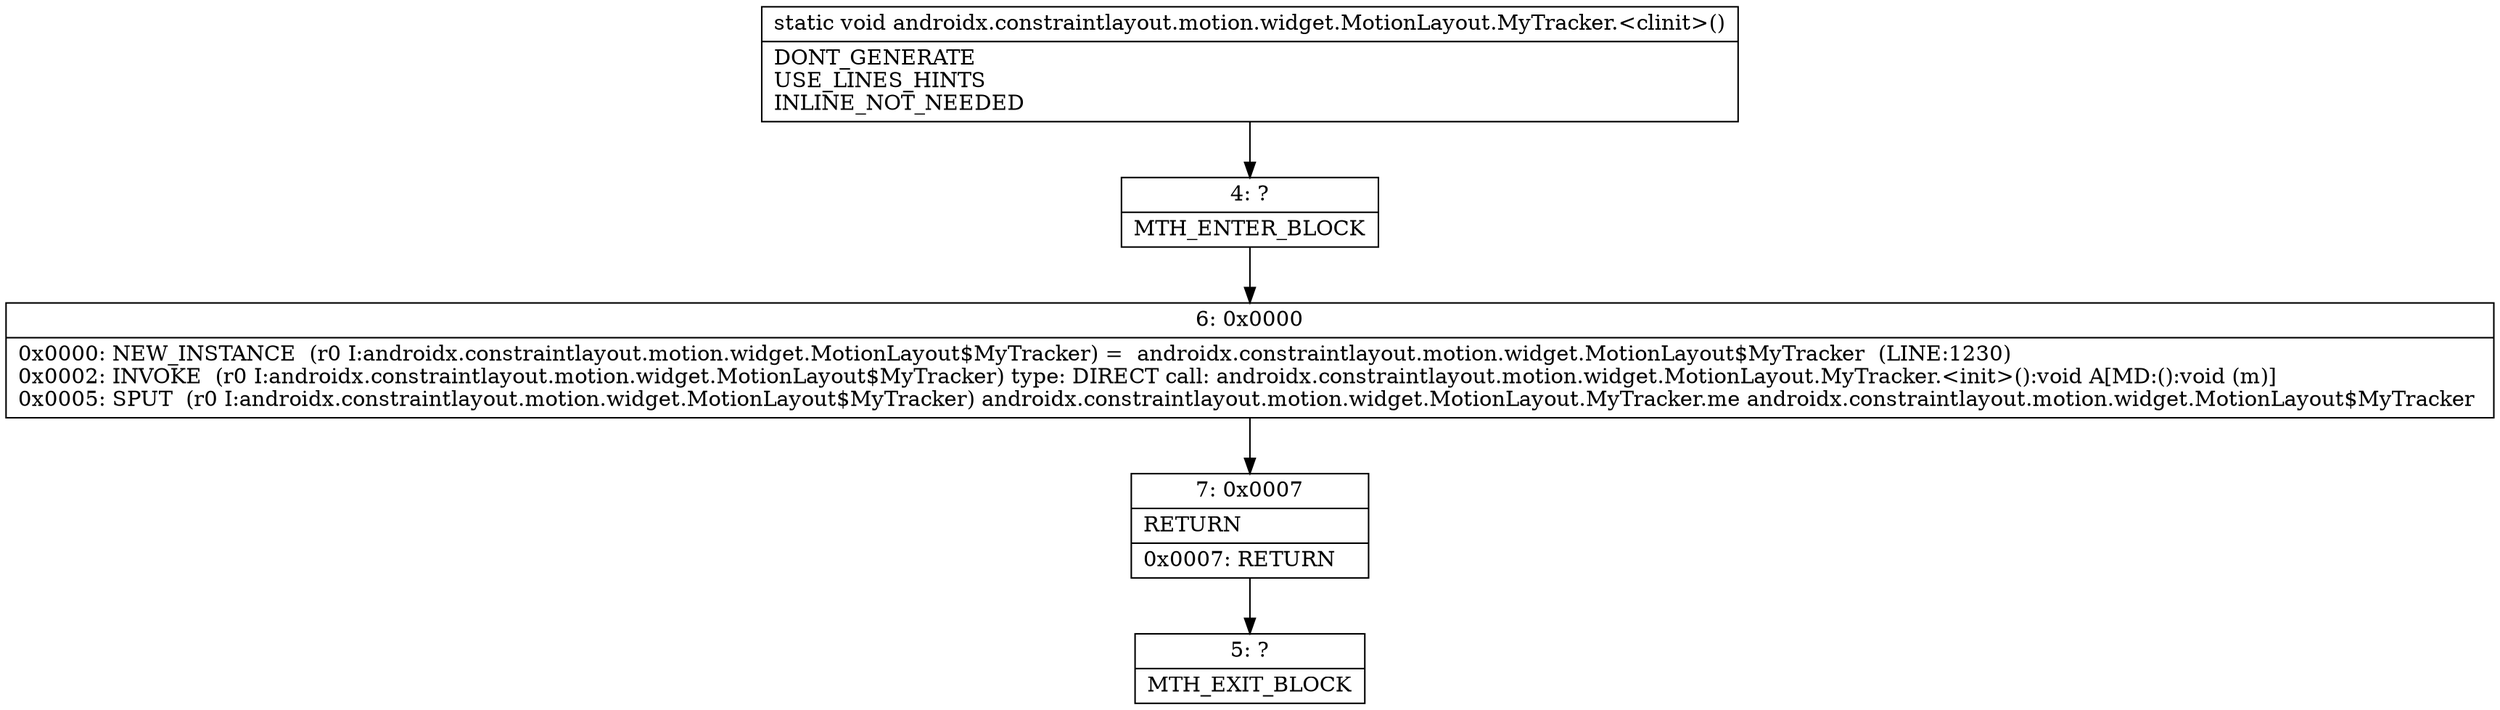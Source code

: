 digraph "CFG forandroidx.constraintlayout.motion.widget.MotionLayout.MyTracker.\<clinit\>()V" {
Node_4 [shape=record,label="{4\:\ ?|MTH_ENTER_BLOCK\l}"];
Node_6 [shape=record,label="{6\:\ 0x0000|0x0000: NEW_INSTANCE  (r0 I:androidx.constraintlayout.motion.widget.MotionLayout$MyTracker) =  androidx.constraintlayout.motion.widget.MotionLayout$MyTracker  (LINE:1230)\l0x0002: INVOKE  (r0 I:androidx.constraintlayout.motion.widget.MotionLayout$MyTracker) type: DIRECT call: androidx.constraintlayout.motion.widget.MotionLayout.MyTracker.\<init\>():void A[MD:():void (m)]\l0x0005: SPUT  (r0 I:androidx.constraintlayout.motion.widget.MotionLayout$MyTracker) androidx.constraintlayout.motion.widget.MotionLayout.MyTracker.me androidx.constraintlayout.motion.widget.MotionLayout$MyTracker \l}"];
Node_7 [shape=record,label="{7\:\ 0x0007|RETURN\l|0x0007: RETURN   \l}"];
Node_5 [shape=record,label="{5\:\ ?|MTH_EXIT_BLOCK\l}"];
MethodNode[shape=record,label="{static void androidx.constraintlayout.motion.widget.MotionLayout.MyTracker.\<clinit\>()  | DONT_GENERATE\lUSE_LINES_HINTS\lINLINE_NOT_NEEDED\l}"];
MethodNode -> Node_4;Node_4 -> Node_6;
Node_6 -> Node_7;
Node_7 -> Node_5;
}

